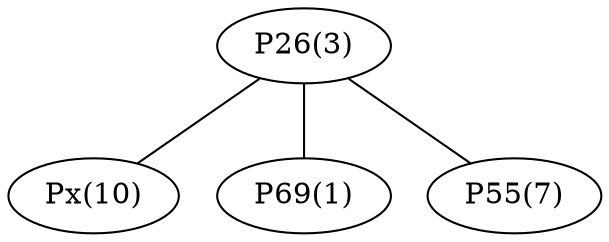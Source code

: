 graph network {
	"P26(3)";
	"Px(10)";
	"P69(1)";
	"P55(7)";
	"P26(3)" -- "Px(10)";
	"P26(3)" -- "P69(1)";
	"P26(3)" -- "P55(7)";
}